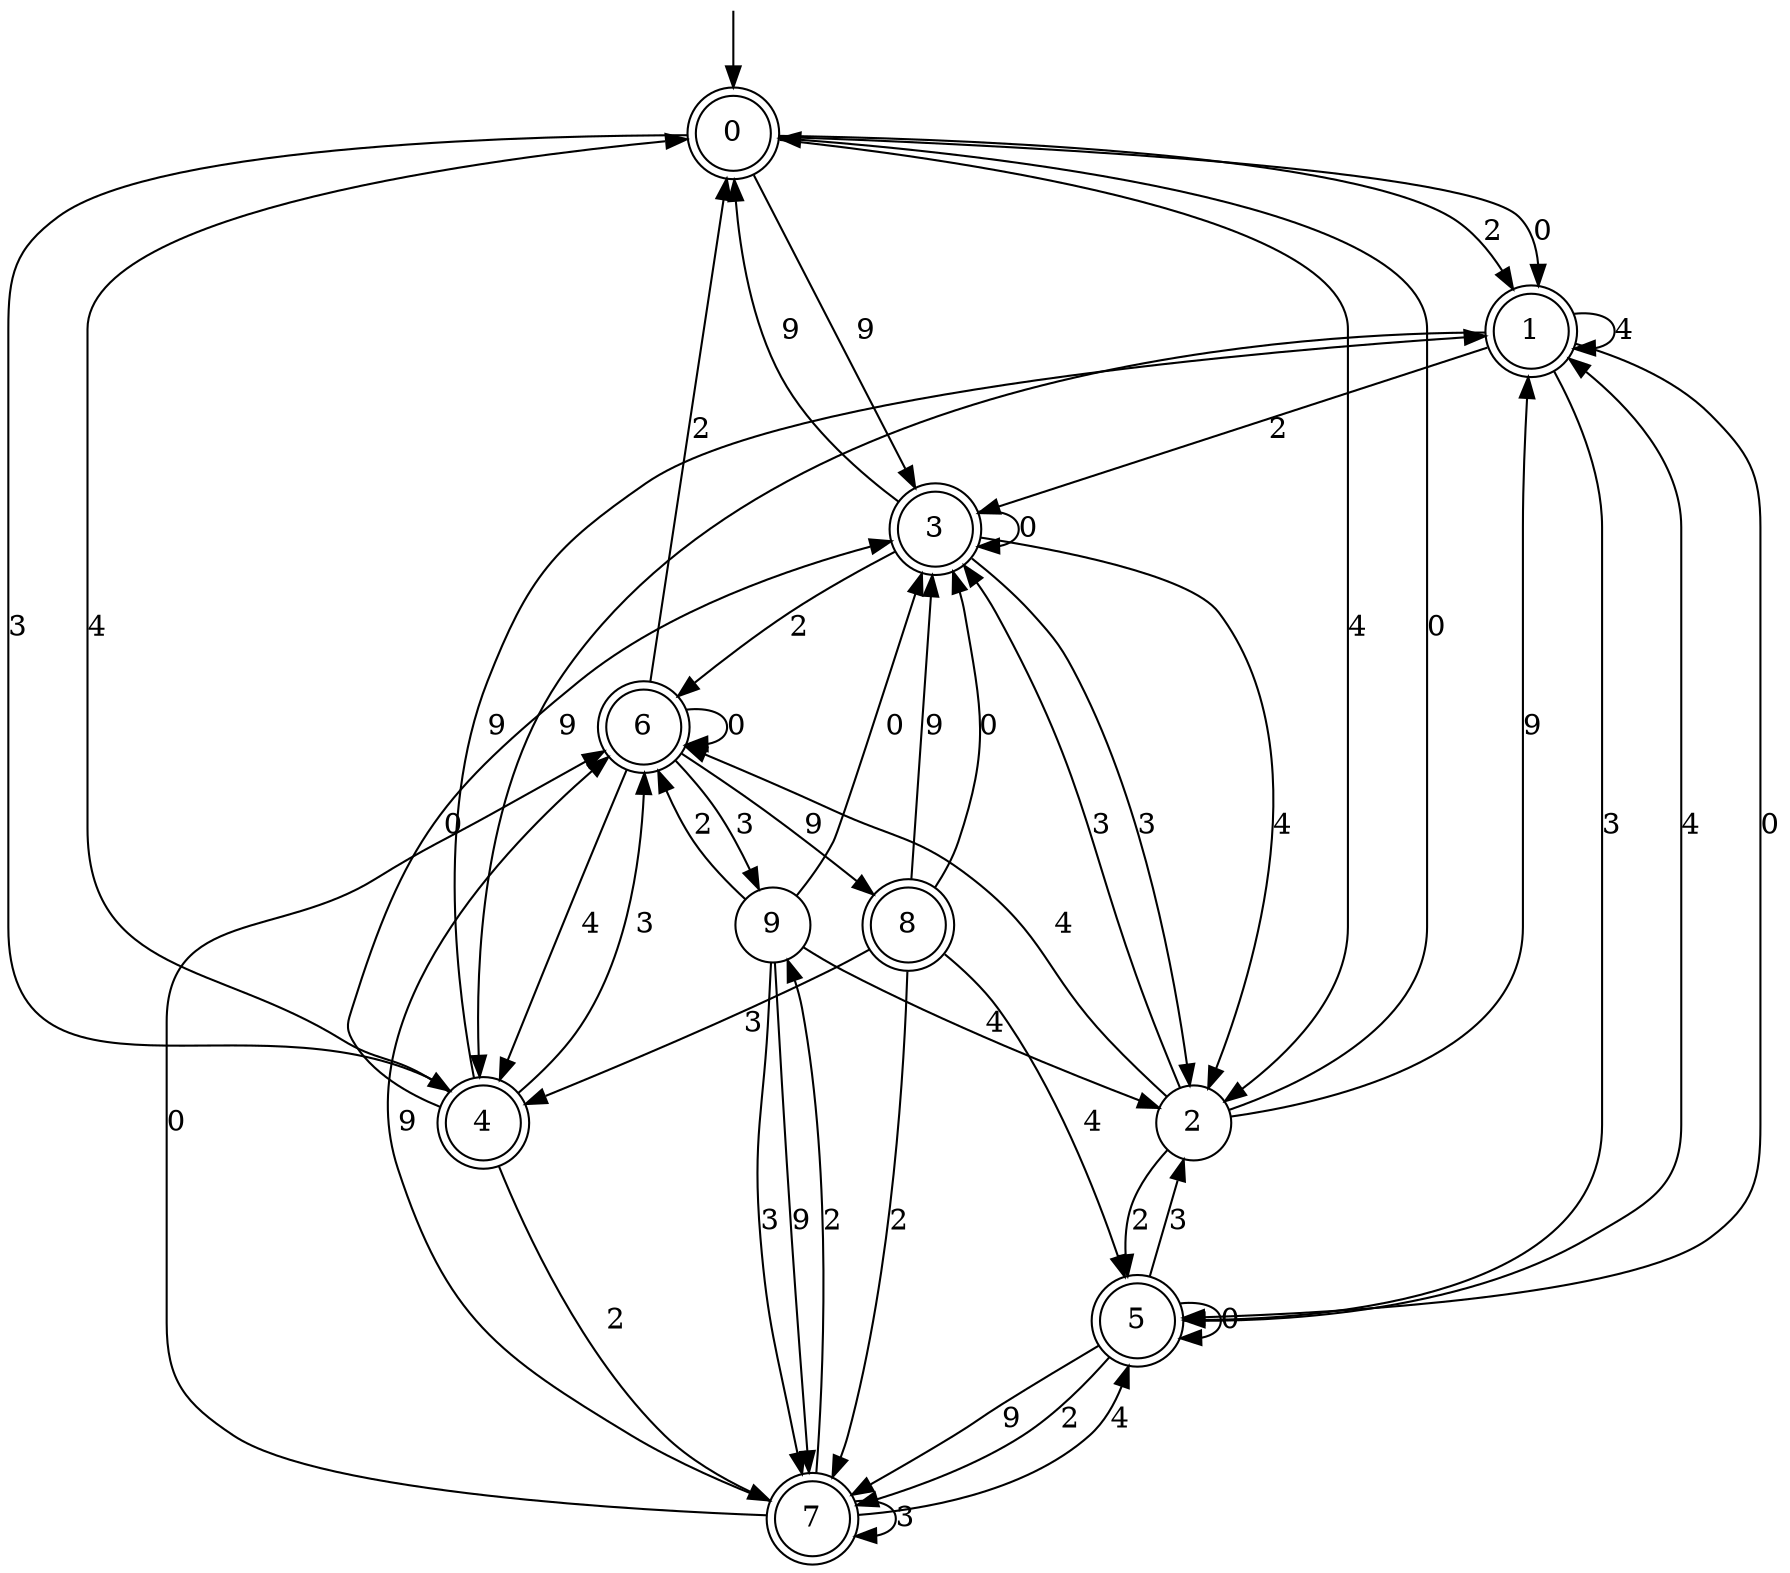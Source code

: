 digraph g {

	s0 [shape="doublecircle" label="0"];
	s1 [shape="doublecircle" label="1"];
	s2 [shape="circle" label="2"];
	s3 [shape="doublecircle" label="3"];
	s4 [shape="doublecircle" label="4"];
	s5 [shape="doublecircle" label="5"];
	s6 [shape="doublecircle" label="6"];
	s7 [shape="doublecircle" label="7"];
	s8 [shape="doublecircle" label="8"];
	s9 [shape="circle" label="9"];
	s0 -> s1 [label="0"];
	s0 -> s2 [label="4"];
	s0 -> s3 [label="9"];
	s0 -> s1 [label="2"];
	s0 -> s4 [label="3"];
	s1 -> s5 [label="0"];
	s1 -> s1 [label="4"];
	s1 -> s4 [label="9"];
	s1 -> s3 [label="2"];
	s1 -> s5 [label="3"];
	s2 -> s0 [label="0"];
	s2 -> s6 [label="4"];
	s2 -> s1 [label="9"];
	s2 -> s5 [label="2"];
	s2 -> s3 [label="3"];
	s3 -> s3 [label="0"];
	s3 -> s2 [label="4"];
	s3 -> s0 [label="9"];
	s3 -> s6 [label="2"];
	s3 -> s2 [label="3"];
	s4 -> s3 [label="0"];
	s4 -> s0 [label="4"];
	s4 -> s1 [label="9"];
	s4 -> s7 [label="2"];
	s4 -> s6 [label="3"];
	s5 -> s5 [label="0"];
	s5 -> s1 [label="4"];
	s5 -> s7 [label="9"];
	s5 -> s7 [label="2"];
	s5 -> s2 [label="3"];
	s6 -> s6 [label="0"];
	s6 -> s4 [label="4"];
	s6 -> s8 [label="9"];
	s6 -> s0 [label="2"];
	s6 -> s9 [label="3"];
	s7 -> s6 [label="0"];
	s7 -> s5 [label="4"];
	s7 -> s6 [label="9"];
	s7 -> s9 [label="2"];
	s7 -> s7 [label="3"];
	s8 -> s3 [label="0"];
	s8 -> s5 [label="4"];
	s8 -> s3 [label="9"];
	s8 -> s7 [label="2"];
	s8 -> s4 [label="3"];
	s9 -> s3 [label="0"];
	s9 -> s2 [label="4"];
	s9 -> s7 [label="9"];
	s9 -> s6 [label="2"];
	s9 -> s7 [label="3"];

__start0 [label="" shape="none" width="0" height="0"];
__start0 -> s0;

}
